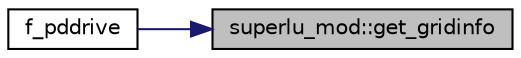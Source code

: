 digraph "superlu_mod::get_gridinfo"
{
 // LATEX_PDF_SIZE
  edge [fontname="Helvetica",fontsize="10",labelfontname="Helvetica",labelfontsize="10"];
  node [fontname="Helvetica",fontsize="10",shape=record];
  rankdir="RL";
  Node1 [label="superlu_mod::get_gridinfo",height=0.2,width=0.4,color="black", fillcolor="grey75", style="filled", fontcolor="black",tooltip=" "];
  Node1 -> Node2 [dir="back",color="midnightblue",fontsize="10",style="solid",fontname="Helvetica"];
  Node2 [label="f_pddrive",height=0.2,width=0.4,color="black", fillcolor="white", style="filled",URL="$f__pddrive__old_8f90.html#a1afcbef4b08d30a08caec8bf66313f45",tooltip=" "];
}

